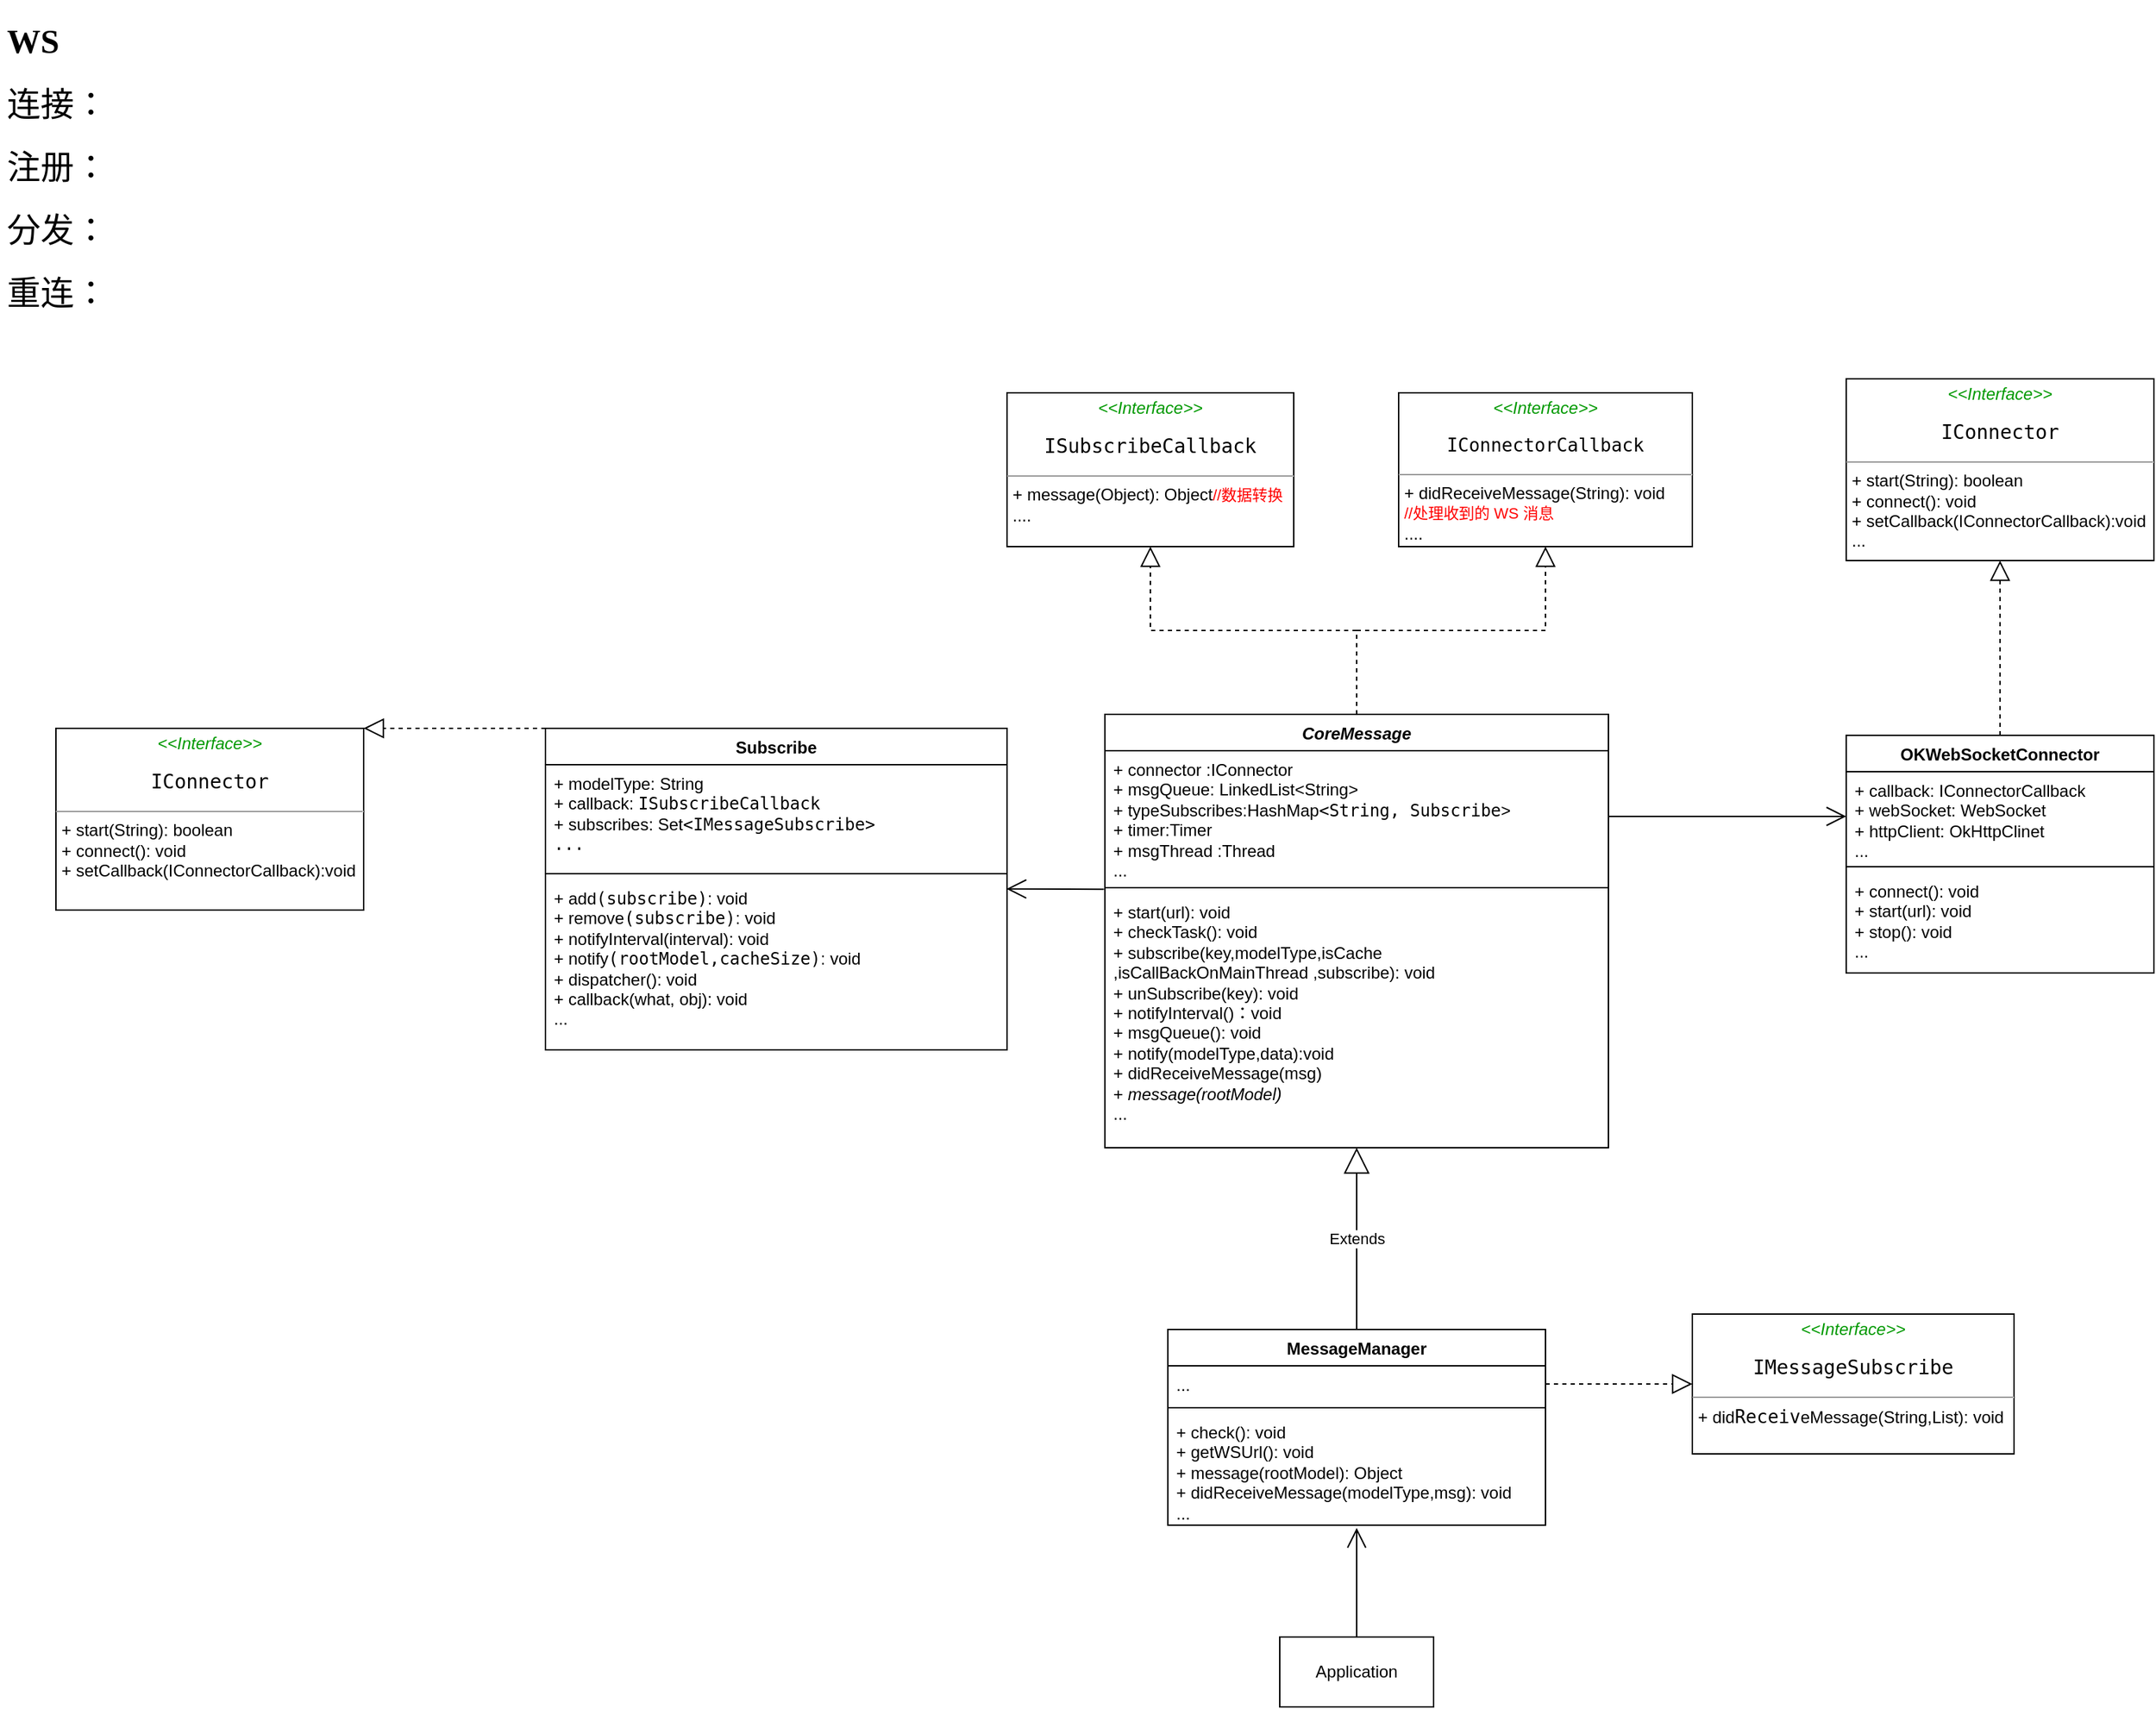 <mxfile version="22.1.2" type="device">
  <diagram name="Page-1" id="c4acf3e9-155e-7222-9cf6-157b1a14988f">
    <mxGraphModel dx="2590" dy="2210" grid="1" gridSize="10" guides="1" tooltips="1" connect="1" arrows="1" fold="1" page="1" pageScale="1" pageWidth="850" pageHeight="1100" background="none" math="0" shadow="0">
      <root>
        <mxCell id="0" />
        <mxCell id="1" parent="0" />
        <mxCell id="3DSVacBIxbCdVNpHXnvW-10" value="&lt;p style=&quot;margin:0px;margin-top:4px;text-align:center;&quot;&gt;&lt;i&gt;&lt;font color=&quot;#009900&quot;&gt;&amp;lt;&amp;lt;Interface&amp;gt;&amp;gt;&lt;/font&gt;&lt;/i&gt;&lt;br&gt;&lt;/p&gt;&lt;div style=&quot;font-family: &amp;quot;JetBrains Mono&amp;quot;, monospace;&quot;&gt;&lt;pre style=&quot;text-align: center;&quot;&gt;&lt;font style=&quot;font-size: 13px;&quot;&gt;IConnectorCallback&lt;/font&gt;&lt;/pre&gt;&lt;/div&gt;&lt;hr size=&quot;1&quot;&gt;&lt;p style=&quot;margin:0px;margin-left:4px;&quot;&gt;+&amp;nbsp;didReceiveMessage&lt;span style=&quot;background-color: initial;&quot;&gt;(String): void&lt;/span&gt;&lt;/p&gt;&lt;p style=&quot;margin:0px;margin-left:4px;&quot;&gt;&lt;span style=&quot;color: rgb(255, 0, 0); background-color: initial;&quot;&gt;&lt;font style=&quot;font-size: 11px;&quot;&gt;//处理收到的 WS 消息&lt;/font&gt;&lt;/span&gt;&lt;/p&gt;&lt;p style=&quot;margin:0px;margin-left:4px;&quot;&gt;&lt;span style=&quot;background-color: initial;&quot;&gt;....&lt;/span&gt;&lt;/p&gt;" style="verticalAlign=top;align=left;overflow=fill;fontSize=12;fontFamily=Helvetica;html=1;whiteSpace=wrap;" vertex="1" parent="1">
          <mxGeometry x="310" y="220" width="210" height="110" as="geometry" />
        </mxCell>
        <mxCell id="3DSVacBIxbCdVNpHXnvW-11" value="&lt;p style=&quot;margin:0px;margin-top:4px;text-align:center;&quot;&gt;&lt;i&gt;&lt;font color=&quot;#009900&quot;&gt;&amp;lt;&amp;lt;Interface&amp;gt;&amp;gt;&lt;/font&gt;&lt;/i&gt;&lt;br&gt;&lt;/p&gt;&lt;div style=&quot;font-family: &amp;quot;JetBrains Mono&amp;quot;, monospace;&quot;&gt;&lt;pre style=&quot;text-align: center;&quot;&gt;&lt;div style=&quot;font-family: &amp;quot;JetBrains Mono&amp;quot;, monospace;&quot;&gt;&lt;pre style=&quot;&quot;&gt;&lt;font style=&quot;font-size: 14px;&quot;&gt;ISubscribeCallback&lt;/font&gt;&lt;/pre&gt;&lt;/div&gt;&lt;/pre&gt;&lt;/div&gt;&lt;hr size=&quot;1&quot;&gt;&lt;p style=&quot;margin:0px;margin-left:4px;&quot;&gt;+&amp;nbsp;message&lt;span style=&quot;background-color: initial;&quot;&gt;(Object): Object&lt;font style=&quot;font-size: 11px;&quot; color=&quot;#ff0000&quot;&gt;//数据转换&lt;/font&gt;&lt;/span&gt;&lt;/p&gt;&lt;p style=&quot;margin:0px;margin-left:4px;&quot;&gt;&lt;span style=&quot;background-color: initial;&quot;&gt;....&lt;/span&gt;&lt;/p&gt;" style="verticalAlign=top;align=left;overflow=fill;fontSize=12;fontFamily=Helvetica;html=1;whiteSpace=wrap;" vertex="1" parent="1">
          <mxGeometry x="30" y="220" width="205" height="110" as="geometry" />
        </mxCell>
        <mxCell id="3DSVacBIxbCdVNpHXnvW-12" value="&lt;p style=&quot;margin:0px;margin-top:4px;text-align:center;&quot;&gt;&lt;i&gt;&lt;font color=&quot;#009900&quot;&gt;&amp;lt;&amp;lt;Interface&amp;gt;&amp;gt;&lt;/font&gt;&lt;/i&gt;&lt;br&gt;&lt;/p&gt;&lt;div style=&quot;font-family: &amp;quot;JetBrains Mono&amp;quot;, monospace;&quot;&gt;&lt;pre style=&quot;text-align: center;&quot;&gt;&lt;div style=&quot;font-family: &amp;quot;JetBrains Mono&amp;quot;, monospace;&quot;&gt;&lt;pre style=&quot;&quot;&gt;&lt;div style=&quot;font-family: &amp;quot;JetBrains Mono&amp;quot;, monospace;&quot;&gt;&lt;pre style=&quot;&quot;&gt;&lt;font style=&quot;font-size: 14px;&quot;&gt;IConnector&lt;/font&gt;&lt;/pre&gt;&lt;/div&gt;&lt;/pre&gt;&lt;/div&gt;&lt;/pre&gt;&lt;/div&gt;&lt;hr size=&quot;1&quot;&gt;&lt;p style=&quot;margin:0px;margin-left:4px;&quot;&gt;+&amp;nbsp;start&lt;span style=&quot;background-color: initial;&quot;&gt;(String): boolean&lt;/span&gt;&lt;/p&gt;&lt;p style=&quot;margin:0px;margin-left:4px;&quot;&gt;+&amp;nbsp;connect(): void&lt;br&gt;&lt;/p&gt;&lt;p style=&quot;margin:0px;margin-left:4px;&quot;&gt;+ setCallback(IConnectorCallback):void&lt;/p&gt;&lt;p style=&quot;margin:0px;margin-left:4px;&quot;&gt;...&lt;/p&gt;&lt;p style=&quot;margin:0px;margin-left:4px;&quot;&gt;&lt;br&gt;&lt;/p&gt;" style="verticalAlign=top;align=left;overflow=fill;fontSize=12;fontFamily=Helvetica;html=1;whiteSpace=wrap;" vertex="1" parent="1">
          <mxGeometry x="630" y="210" width="220" height="130" as="geometry" />
        </mxCell>
        <mxCell id="3DSVacBIxbCdVNpHXnvW-13" value="&lt;p style=&quot;margin:0px;margin-top:4px;text-align:center;&quot;&gt;&lt;i&gt;&lt;font color=&quot;#009900&quot;&gt;&amp;lt;&amp;lt;Interface&amp;gt;&amp;gt;&lt;/font&gt;&lt;/i&gt;&lt;br&gt;&lt;/p&gt;&lt;div style=&quot;font-family: &amp;quot;JetBrains Mono&amp;quot;, monospace;&quot;&gt;&lt;pre style=&quot;text-align: center;&quot;&gt;&lt;div style=&quot;font-family: &amp;quot;JetBrains Mono&amp;quot;, monospace;&quot;&gt;&lt;pre style=&quot;&quot;&gt;&lt;div style=&quot;font-family: &amp;quot;JetBrains Mono&amp;quot;, monospace;&quot;&gt;&lt;pre style=&quot;&quot;&gt;&lt;div style=&quot;font-family: &amp;quot;JetBrains Mono&amp;quot;, monospace;&quot;&gt;&lt;pre style=&quot;&quot;&gt;&lt;font style=&quot;font-size: 14px;&quot;&gt;IMessageSubscribe&lt;/font&gt;&lt;/pre&gt;&lt;/div&gt;&lt;/pre&gt;&lt;/div&gt;&lt;/pre&gt;&lt;/div&gt;&lt;/pre&gt;&lt;/div&gt;&lt;hr size=&quot;1&quot;&gt;&lt;p style=&quot;margin:0px;margin-left:4px;&quot;&gt;+&amp;nbsp;did&lt;span style=&quot;font-family: &amp;quot;JetBrains Mono&amp;quot;, monospace;&quot;&gt;&lt;font style=&quot;font-size: 13px;&quot;&gt;Receiv&lt;/font&gt;&lt;/span&gt;&lt;span style=&quot;background-color: initial;&quot;&gt;eMessage(String,List): void&lt;/span&gt;&lt;/p&gt;" style="verticalAlign=top;align=left;overflow=fill;fontSize=12;fontFamily=Helvetica;html=1;whiteSpace=wrap;" vertex="1" parent="1">
          <mxGeometry x="520" y="879" width="230" height="100" as="geometry" />
        </mxCell>
        <mxCell id="3DSVacBIxbCdVNpHXnvW-18" value="&lt;i&gt;CoreMessage&lt;/i&gt;" style="swimlane;fontStyle=1;align=center;verticalAlign=top;childLayout=stackLayout;horizontal=1;startSize=26;horizontalStack=0;resizeParent=1;resizeParentMax=0;resizeLast=0;collapsible=1;marginBottom=0;whiteSpace=wrap;html=1;" vertex="1" parent="1">
          <mxGeometry x="100" y="450" width="360" height="310" as="geometry" />
        </mxCell>
        <mxCell id="3DSVacBIxbCdVNpHXnvW-19" value="+&amp;nbsp;connector&lt;span style=&quot;background-color: initial;&quot;&gt;&amp;nbsp;:IConnector&lt;/span&gt;&lt;br&gt;+ msgQueue&lt;span style=&quot;background-color: initial;&quot;&gt;:&amp;nbsp;&lt;/span&gt;LinkedList&amp;lt;String&amp;gt;&lt;br&gt;+ typeSubscribes:&lt;font style=&quot;font-size: 12px;&quot;&gt;HashMap&lt;span style=&quot;font-family: &amp;quot;JetBrains Mono&amp;quot;, monospace;&quot;&gt;&amp;lt;&lt;/span&gt;&lt;span style=&quot;font-family: &amp;quot;JetBrains Mono&amp;quot;, monospace;&quot;&gt;String&lt;/span&gt;&lt;span style=&quot;font-family: &amp;quot;JetBrains Mono&amp;quot;, monospace;&quot;&gt;, &lt;/span&gt;&lt;span style=&quot;font-family: &amp;quot;JetBrains Mono&amp;quot;, monospace;&quot;&gt;Subscribe&lt;/span&gt;&amp;gt;&amp;nbsp;&lt;br&gt;+ timer:Timer&lt;br&gt;+&amp;nbsp;msgThread&amp;nbsp;:Thread&lt;br&gt;...&lt;br&gt;&lt;span style=&quot;font-family: &amp;quot;JetBrains Mono&amp;quot;, monospace;&quot;&gt;&lt;br&gt;&lt;/span&gt;&lt;/font&gt;" style="text;strokeColor=none;fillColor=none;align=left;verticalAlign=top;spacingLeft=4;spacingRight=4;overflow=hidden;rotatable=0;points=[[0,0.5],[1,0.5]];portConstraint=eastwest;whiteSpace=wrap;html=1;" vertex="1" parent="3DSVacBIxbCdVNpHXnvW-18">
          <mxGeometry y="26" width="360" height="94" as="geometry" />
        </mxCell>
        <mxCell id="3DSVacBIxbCdVNpHXnvW-20" value="" style="line;strokeWidth=1;fillColor=none;align=left;verticalAlign=middle;spacingTop=-1;spacingLeft=3;spacingRight=3;rotatable=0;labelPosition=right;points=[];portConstraint=eastwest;strokeColor=inherit;" vertex="1" parent="3DSVacBIxbCdVNpHXnvW-18">
          <mxGeometry y="120" width="360" height="8" as="geometry" />
        </mxCell>
        <mxCell id="3DSVacBIxbCdVNpHXnvW-21" value="+&amp;nbsp;start&lt;span style=&quot;background-color: initial;&quot;&gt;(url): void&lt;/span&gt;&lt;br&gt;+&amp;nbsp;checkTask(): void&lt;br&gt;+&amp;nbsp;subscribe(&lt;font style=&quot;font-size: 12px;&quot;&gt;key,modelType,isCache&lt;br&gt;,isCallBackOnMainThread ,subscribe&lt;/font&gt;): void&lt;br&gt;+&amp;nbsp;unSubscribe(key): void&lt;br&gt;&lt;font style=&quot;border-color: var(--border-color);&quot;&gt;+&lt;/font&gt;&lt;font style=&quot;border-color: var(--border-color);&quot;&gt;&amp;nbsp;&lt;/font&gt;&lt;font style=&quot;border-color: var(--border-color);&quot;&gt;&lt;font style=&quot;border-color: var(--border-color);&quot;&gt;notifyInterval()：void&lt;/font&gt;&lt;br style=&quot;border-color: var(--border-color);&quot;&gt;&lt;font style=&quot;border-color: var(--border-color);&quot;&gt;&lt;font style=&quot;border-color: var(--border-color);&quot;&gt;+&lt;/font&gt;&lt;font style=&quot;border-color: var(--border-color);&quot;&gt;&amp;nbsp;&lt;/font&gt;msgQueue(): void&lt;br style=&quot;border-color: var(--border-color);&quot;&gt;&lt;/font&gt;&lt;font style=&quot;border-color: var(--border-color);&quot;&gt;+&amp;nbsp;&lt;/font&gt;&lt;/font&gt;&lt;font style=&quot;border-color: var(--border-color);&quot;&gt;notify(modelType,data):void&lt;/font&gt;&lt;br&gt;+&amp;nbsp;&lt;font style=&quot;font-size: 12px;&quot;&gt;didReceiveMessage(msg)&lt;br&gt;+ &lt;i&gt;message(rootModel&lt;span style=&quot;background-color: initial;&quot;&gt;)&lt;br&gt;&lt;/span&gt;&lt;/i&gt;...&lt;br&gt;&lt;/font&gt;" style="text;strokeColor=none;fillColor=none;align=left;verticalAlign=top;spacingLeft=4;spacingRight=4;overflow=hidden;rotatable=0;points=[[0,0.5],[1,0.5]];portConstraint=eastwest;whiteSpace=wrap;html=1;" vertex="1" parent="3DSVacBIxbCdVNpHXnvW-18">
          <mxGeometry y="128" width="360" height="182" as="geometry" />
        </mxCell>
        <mxCell id="3DSVacBIxbCdVNpHXnvW-24" value="" style="endArrow=block;dashed=1;endFill=0;endSize=12;html=1;rounded=0;entryX=0.5;entryY=1;entryDx=0;entryDy=0;exitX=0.5;exitY=0;exitDx=0;exitDy=0;edgeStyle=orthogonalEdgeStyle;" edge="1" parent="1" source="3DSVacBIxbCdVNpHXnvW-18" target="3DSVacBIxbCdVNpHXnvW-10">
          <mxGeometry width="160" relative="1" as="geometry">
            <mxPoint x="170" y="400" as="sourcePoint" />
            <mxPoint x="330" y="400" as="targetPoint" />
          </mxGeometry>
        </mxCell>
        <mxCell id="3DSVacBIxbCdVNpHXnvW-25" value="" style="endArrow=block;dashed=1;endFill=0;endSize=12;html=1;rounded=0;entryX=0.5;entryY=1;entryDx=0;entryDy=0;exitX=0.5;exitY=0;exitDx=0;exitDy=0;edgeStyle=orthogonalEdgeStyle;" edge="1" parent="1" source="3DSVacBIxbCdVNpHXnvW-18" target="3DSVacBIxbCdVNpHXnvW-11">
          <mxGeometry width="160" relative="1" as="geometry">
            <mxPoint x="340" y="460" as="sourcePoint" />
            <mxPoint x="190" y="340" as="targetPoint" />
          </mxGeometry>
        </mxCell>
        <mxCell id="3DSVacBIxbCdVNpHXnvW-30" value="Subscribe&lt;br&gt;" style="swimlane;fontStyle=1;align=center;verticalAlign=top;childLayout=stackLayout;horizontal=1;startSize=26;horizontalStack=0;resizeParent=1;resizeParentMax=0;resizeLast=0;collapsible=1;marginBottom=0;whiteSpace=wrap;html=1;" vertex="1" parent="1">
          <mxGeometry x="-300" y="460" width="330" height="230" as="geometry" />
        </mxCell>
        <mxCell id="3DSVacBIxbCdVNpHXnvW-31" value="+ modelType: String&lt;br&gt;+&amp;nbsp;callback:&amp;nbsp;&lt;span style=&quot;font-family: &amp;quot;JetBrains Mono&amp;quot;, monospace;&quot;&gt;&lt;font style=&quot;font-size: 12px;&quot;&gt;ISubscribeCallback&lt;/font&gt;&lt;/span&gt;&lt;span style=&quot;background-color: initial;&quot;&gt;&lt;br&gt;&lt;/span&gt;+&amp;nbsp;subscribes:&amp;nbsp;Set&lt;font style=&quot;font-size: 12px;&quot;&gt;&lt;span style=&quot;font-family: &amp;quot;JetBrains Mono&amp;quot;, monospace;&quot;&gt;&amp;lt;&lt;/span&gt;&lt;span style=&quot;font-family: &amp;quot;JetBrains Mono&amp;quot;, monospace;&quot;&gt;IMessageSubscribe&lt;/span&gt;&lt;span style=&quot;font-family: &amp;quot;JetBrains Mono&amp;quot;, monospace;&quot;&gt;&amp;gt;&lt;br&gt;...&lt;br&gt;&lt;/span&gt;&lt;/font&gt;" style="text;strokeColor=none;fillColor=none;align=left;verticalAlign=top;spacingLeft=4;spacingRight=4;overflow=hidden;rotatable=0;points=[[0,0.5],[1,0.5]];portConstraint=eastwest;whiteSpace=wrap;html=1;" vertex="1" parent="3DSVacBIxbCdVNpHXnvW-30">
          <mxGeometry y="26" width="330" height="74" as="geometry" />
        </mxCell>
        <mxCell id="3DSVacBIxbCdVNpHXnvW-32" value="" style="line;strokeWidth=1;fillColor=none;align=left;verticalAlign=middle;spacingTop=-1;spacingLeft=3;spacingRight=3;rotatable=0;labelPosition=right;points=[];portConstraint=eastwest;strokeColor=inherit;" vertex="1" parent="3DSVacBIxbCdVNpHXnvW-30">
          <mxGeometry y="100" width="330" height="8" as="geometry" />
        </mxCell>
        <mxCell id="3DSVacBIxbCdVNpHXnvW-33" value="+&amp;nbsp;add&lt;font style=&quot;font-size: 12px;&quot;&gt;&lt;span style=&quot;font-family: &amp;quot;JetBrains Mono&amp;quot;, monospace;&quot;&gt;(&lt;/span&gt;&lt;span style=&quot;font-family: &amp;quot;JetBrains Mono&amp;quot;, monospace;&quot;&gt;subscribe&lt;/span&gt;&lt;span style=&quot;font-family: &amp;quot;JetBrains Mono&amp;quot;, monospace;&quot;&gt;)&lt;/span&gt;&lt;/font&gt;: void&lt;br&gt;+&amp;nbsp;remove&lt;font style=&quot;border-color: var(--border-color);&quot;&gt;&lt;span style=&quot;border-color: var(--border-color); font-family: &amp;quot;JetBrains Mono&amp;quot;, monospace;&quot;&gt;(&lt;/span&gt;&lt;span style=&quot;border-color: var(--border-color); font-family: &amp;quot;JetBrains Mono&amp;quot;, monospace;&quot;&gt;subscribe&lt;/span&gt;&lt;span style=&quot;border-color: var(--border-color); font-family: &amp;quot;JetBrains Mono&amp;quot;, monospace;&quot;&gt;)&lt;/span&gt;&lt;/font&gt;&lt;span style=&quot;border-color: var(--border-color); background-color: initial;&quot;&gt;: void&lt;br&gt;&lt;/span&gt;+ notifyInterval(interval)&lt;span style=&quot;background-color: initial;&quot;&gt;: void&lt;/span&gt;&lt;br&gt;+&amp;nbsp;notify&lt;font style=&quot;border-color: var(--border-color);&quot;&gt;&lt;span style=&quot;border-color: var(--border-color); font-family: &amp;quot;JetBrains Mono&amp;quot;, monospace;&quot;&gt;(&lt;/span&gt;&lt;span style=&quot;border-color: var(--border-color); font-family: &amp;quot;JetBrains Mono&amp;quot;, monospace;&quot;&gt;rootModel,cacheSize&lt;/span&gt;&lt;span style=&quot;border-color: var(--border-color); font-family: &amp;quot;JetBrains Mono&amp;quot;, monospace;&quot;&gt;)&lt;/span&gt;&lt;/font&gt;&lt;span style=&quot;border-color: var(--border-color); background-color: initial;&quot;&gt;: void&lt;br&gt;&lt;/span&gt;+&amp;nbsp;dispatcher()&lt;span style=&quot;border-color: var(--border-color); background-color: initial;&quot;&gt;: void&lt;br&gt;&lt;/span&gt;+&amp;nbsp;callback&lt;span style=&quot;background-color: initial;&quot;&gt;(what, obj)&lt;/span&gt;&lt;span style=&quot;background-color: initial;&quot;&gt;: void&lt;br&gt;&lt;/span&gt;..." style="text;strokeColor=none;fillColor=none;align=left;verticalAlign=top;spacingLeft=4;spacingRight=4;overflow=hidden;rotatable=0;points=[[0,0.5],[1,0.5]];portConstraint=eastwest;whiteSpace=wrap;html=1;" vertex="1" parent="3DSVacBIxbCdVNpHXnvW-30">
          <mxGeometry y="108" width="330" height="122" as="geometry" />
        </mxCell>
        <mxCell id="3DSVacBIxbCdVNpHXnvW-34" value="" style="endArrow=block;dashed=1;endFill=0;endSize=12;html=1;rounded=0;entryX=1;entryY=0;entryDx=0;entryDy=0;exitX=0;exitY=0;exitDx=0;exitDy=0;" edge="1" parent="1" source="3DSVacBIxbCdVNpHXnvW-30" target="3DSVacBIxbCdVNpHXnvW-35">
          <mxGeometry width="160" relative="1" as="geometry">
            <mxPoint x="-340" y="564" as="sourcePoint" />
            <mxPoint x="500" y="204" as="targetPoint" />
          </mxGeometry>
        </mxCell>
        <mxCell id="3DSVacBIxbCdVNpHXnvW-35" value="&lt;p style=&quot;margin:0px;margin-top:4px;text-align:center;&quot;&gt;&lt;i&gt;&lt;font color=&quot;#009900&quot;&gt;&amp;lt;&amp;lt;Interface&amp;gt;&amp;gt;&lt;/font&gt;&lt;/i&gt;&lt;br&gt;&lt;/p&gt;&lt;div style=&quot;font-family: &amp;quot;JetBrains Mono&amp;quot;, monospace;&quot;&gt;&lt;pre style=&quot;text-align: center;&quot;&gt;&lt;div style=&quot;font-family: &amp;quot;JetBrains Mono&amp;quot;, monospace;&quot;&gt;&lt;pre style=&quot;&quot;&gt;&lt;div style=&quot;font-family: &amp;quot;JetBrains Mono&amp;quot;, monospace;&quot;&gt;&lt;pre style=&quot;&quot;&gt;&lt;font style=&quot;font-size: 14px;&quot;&gt;IConnector&lt;/font&gt;&lt;/pre&gt;&lt;/div&gt;&lt;/pre&gt;&lt;/div&gt;&lt;/pre&gt;&lt;/div&gt;&lt;hr size=&quot;1&quot;&gt;&lt;p style=&quot;margin:0px;margin-left:4px;&quot;&gt;+&amp;nbsp;start&lt;span style=&quot;background-color: initial;&quot;&gt;(String): boolean&lt;/span&gt;&lt;/p&gt;&lt;p style=&quot;margin:0px;margin-left:4px;&quot;&gt;+&amp;nbsp;connect(): void&lt;br&gt;&lt;/p&gt;&lt;p style=&quot;margin:0px;margin-left:4px;&quot;&gt;+ setCallback(IConnectorCallback):void&lt;/p&gt;" style="verticalAlign=top;align=left;overflow=fill;fontSize=12;fontFamily=Helvetica;html=1;whiteSpace=wrap;" vertex="1" parent="1">
          <mxGeometry x="-650" y="460" width="220" height="130" as="geometry" />
        </mxCell>
        <mxCell id="3DSVacBIxbCdVNpHXnvW-36" value="" style="endArrow=open;endFill=1;endSize=12;html=1;rounded=0;entryX=0.999;entryY=0.056;entryDx=0;entryDy=0;exitX=-0.002;exitY=-0.016;exitDx=0;exitDy=0;exitPerimeter=0;entryPerimeter=0;" edge="1" parent="1" source="3DSVacBIxbCdVNpHXnvW-21" target="3DSVacBIxbCdVNpHXnvW-33">
          <mxGeometry width="160" relative="1" as="geometry">
            <mxPoint x="305.52" y="779.998" as="sourcePoint" />
            <mxPoint x="294.48" y="856.2" as="targetPoint" />
          </mxGeometry>
        </mxCell>
        <mxCell id="3DSVacBIxbCdVNpHXnvW-41" value="OKWebSocketConnector" style="swimlane;fontStyle=1;align=center;verticalAlign=top;childLayout=stackLayout;horizontal=1;startSize=26;horizontalStack=0;resizeParent=1;resizeParentMax=0;resizeLast=0;collapsible=1;marginBottom=0;whiteSpace=wrap;html=1;" vertex="1" parent="1">
          <mxGeometry x="630" y="465" width="220" height="170" as="geometry" />
        </mxCell>
        <mxCell id="3DSVacBIxbCdVNpHXnvW-42" value="+&amp;nbsp;callback&lt;span style=&quot;background-color: initial;&quot;&gt;:&amp;nbsp;&lt;/span&gt;IConnectorCallback&lt;br&gt;+&amp;nbsp;webSocket:&amp;nbsp;WebSocket&lt;br&gt;+&amp;nbsp;httpClient&lt;span style=&quot;background-color: initial;&quot;&gt;:&amp;nbsp;OkHttpClinet&lt;br&gt;...&lt;br&gt;&lt;/span&gt;" style="text;strokeColor=none;fillColor=none;align=left;verticalAlign=top;spacingLeft=4;spacingRight=4;overflow=hidden;rotatable=0;points=[[0,0.5],[1,0.5]];portConstraint=eastwest;whiteSpace=wrap;html=1;" vertex="1" parent="3DSVacBIxbCdVNpHXnvW-41">
          <mxGeometry y="26" width="220" height="64" as="geometry" />
        </mxCell>
        <mxCell id="3DSVacBIxbCdVNpHXnvW-43" value="" style="line;strokeWidth=1;fillColor=none;align=left;verticalAlign=middle;spacingTop=-1;spacingLeft=3;spacingRight=3;rotatable=0;labelPosition=right;points=[];portConstraint=eastwest;strokeColor=inherit;" vertex="1" parent="3DSVacBIxbCdVNpHXnvW-41">
          <mxGeometry y="90" width="220" height="8" as="geometry" />
        </mxCell>
        <mxCell id="3DSVacBIxbCdVNpHXnvW-44" value="+&amp;nbsp;connect(): void&lt;br&gt;+&amp;nbsp;start&lt;span style=&quot;background-color: initial;&quot;&gt;(url): void&lt;/span&gt;&lt;br&gt;+&amp;nbsp;stop&lt;span style=&quot;background-color: initial;&quot;&gt;(): void&lt;br&gt;&lt;/span&gt;..." style="text;strokeColor=none;fillColor=none;align=left;verticalAlign=top;spacingLeft=4;spacingRight=4;overflow=hidden;rotatable=0;points=[[0,0.5],[1,0.5]];portConstraint=eastwest;whiteSpace=wrap;html=1;" vertex="1" parent="3DSVacBIxbCdVNpHXnvW-41">
          <mxGeometry y="98" width="220" height="72" as="geometry" />
        </mxCell>
        <mxCell id="3DSVacBIxbCdVNpHXnvW-45" value="" style="endArrow=block;dashed=1;endFill=0;endSize=12;html=1;rounded=0;entryX=0.5;entryY=1;entryDx=0;entryDy=0;exitX=0.5;exitY=0;exitDx=0;exitDy=0;" edge="1" parent="1" source="3DSVacBIxbCdVNpHXnvW-41" target="3DSVacBIxbCdVNpHXnvW-12">
          <mxGeometry width="160" relative="1" as="geometry">
            <mxPoint x="760" y="560" as="sourcePoint" />
            <mxPoint x="920" y="560" as="targetPoint" />
          </mxGeometry>
        </mxCell>
        <mxCell id="3DSVacBIxbCdVNpHXnvW-46" value="" style="endArrow=open;endFill=1;endSize=12;html=1;rounded=0;entryX=0;entryY=0.5;entryDx=0;entryDy=0;exitX=1;exitY=0.5;exitDx=0;exitDy=0;" edge="1" parent="1" source="3DSVacBIxbCdVNpHXnvW-19" target="3DSVacBIxbCdVNpHXnvW-42">
          <mxGeometry width="160" relative="1" as="geometry">
            <mxPoint x="390" y="530" as="sourcePoint" />
            <mxPoint x="520" y="450" as="targetPoint" />
          </mxGeometry>
        </mxCell>
        <mxCell id="3DSVacBIxbCdVNpHXnvW-47" value="MessageManager" style="swimlane;fontStyle=1;align=center;verticalAlign=top;childLayout=stackLayout;horizontal=1;startSize=26;horizontalStack=0;resizeParent=1;resizeParentMax=0;resizeLast=0;collapsible=1;marginBottom=0;whiteSpace=wrap;html=1;" vertex="1" parent="1">
          <mxGeometry x="145" y="890" width="270" height="140" as="geometry" />
        </mxCell>
        <mxCell id="3DSVacBIxbCdVNpHXnvW-48" value="..." style="text;strokeColor=none;fillColor=none;align=left;verticalAlign=top;spacingLeft=4;spacingRight=4;overflow=hidden;rotatable=0;points=[[0,0.5],[1,0.5]];portConstraint=eastwest;whiteSpace=wrap;html=1;" vertex="1" parent="3DSVacBIxbCdVNpHXnvW-47">
          <mxGeometry y="26" width="270" height="26" as="geometry" />
        </mxCell>
        <mxCell id="3DSVacBIxbCdVNpHXnvW-49" value="" style="line;strokeWidth=1;fillColor=none;align=left;verticalAlign=middle;spacingTop=-1;spacingLeft=3;spacingRight=3;rotatable=0;labelPosition=right;points=[];portConstraint=eastwest;strokeColor=inherit;" vertex="1" parent="3DSVacBIxbCdVNpHXnvW-47">
          <mxGeometry y="52" width="270" height="8" as="geometry" />
        </mxCell>
        <mxCell id="3DSVacBIxbCdVNpHXnvW-50" value="+&amp;nbsp;check&lt;span style=&quot;background-color: initial;&quot;&gt;(): void&lt;br&gt;&lt;/span&gt;+&amp;nbsp;getWSUrl&lt;span style=&quot;background-color: initial;&quot;&gt;(): void&lt;br&gt;&lt;/span&gt;+&amp;nbsp;message(rootModel): Object&lt;br&gt;+&amp;nbsp;didReceiveMessage&lt;span style=&quot;background-color: initial;&quot;&gt;(modelType,msg): void&lt;br&gt;...&lt;br&gt;&lt;/span&gt;" style="text;strokeColor=none;fillColor=none;align=left;verticalAlign=top;spacingLeft=4;spacingRight=4;overflow=hidden;rotatable=0;points=[[0,0.5],[1,0.5]];portConstraint=eastwest;whiteSpace=wrap;html=1;" vertex="1" parent="3DSVacBIxbCdVNpHXnvW-47">
          <mxGeometry y="60" width="270" height="80" as="geometry" />
        </mxCell>
        <mxCell id="3DSVacBIxbCdVNpHXnvW-51" value="Extends" style="endArrow=block;endSize=16;endFill=0;html=1;rounded=0;exitX=0.5;exitY=0;exitDx=0;exitDy=0;" edge="1" parent="1" source="3DSVacBIxbCdVNpHXnvW-47">
          <mxGeometry width="160" relative="1" as="geometry">
            <mxPoint x="180" y="810" as="sourcePoint" />
            <mxPoint x="280" y="760" as="targetPoint" />
          </mxGeometry>
        </mxCell>
        <mxCell id="3DSVacBIxbCdVNpHXnvW-52" value="" style="endArrow=block;dashed=1;endFill=0;endSize=12;html=1;rounded=0;entryX=0;entryY=0.5;entryDx=0;entryDy=0;exitX=1;exitY=0.5;exitDx=0;exitDy=0;" edge="1" parent="1" source="3DSVacBIxbCdVNpHXnvW-48" target="3DSVacBIxbCdVNpHXnvW-13">
          <mxGeometry width="160" relative="1" as="geometry">
            <mxPoint x="350" y="920" as="sourcePoint" />
            <mxPoint x="510" y="920" as="targetPoint" />
          </mxGeometry>
        </mxCell>
        <mxCell id="3DSVacBIxbCdVNpHXnvW-53" value="&lt;h1&gt;&lt;span style=&quot;background-color: initial;&quot;&gt;&lt;font face=&quot;Verdana&quot;&gt;WS&lt;/font&gt;&lt;/span&gt;&lt;/h1&gt;&lt;h1 style=&quot;&quot;&gt;&lt;font face=&quot;Verdana&quot;&gt;&lt;span style=&quot;font-weight: 400;&quot;&gt;连接：&lt;/span&gt;&lt;/font&gt;&lt;/h1&gt;&lt;h1 style=&quot;&quot;&gt;&lt;span style=&quot;font-weight: normal;&quot;&gt;&lt;font face=&quot;Verdana&quot;&gt;注册：&lt;/font&gt;&lt;/span&gt;&lt;/h1&gt;&lt;h1 style=&quot;&quot;&gt;&lt;span style=&quot;font-weight: normal;&quot;&gt;分发：&lt;/span&gt;&lt;/h1&gt;&lt;h1 style=&quot;&quot;&gt;&lt;font face=&quot;Verdana&quot;&gt;&lt;span style=&quot;font-weight: normal;&quot;&gt;重连：&lt;/span&gt;&lt;/font&gt;&lt;br&gt;&lt;/h1&gt;" style="text;html=1;strokeColor=none;fillColor=none;spacing=5;spacingTop=-20;whiteSpace=wrap;overflow=hidden;rounded=0;align=left;" vertex="1" parent="1">
          <mxGeometry x="-690" y="-51" width="290" height="360" as="geometry" />
        </mxCell>
        <mxCell id="3DSVacBIxbCdVNpHXnvW-54" value="Application" style="html=1;whiteSpace=wrap;" vertex="1" parent="1">
          <mxGeometry x="225" y="1110" width="110" height="50" as="geometry" />
        </mxCell>
        <mxCell id="3DSVacBIxbCdVNpHXnvW-55" value="" style="endArrow=open;endFill=1;endSize=12;html=1;rounded=0;exitX=0.5;exitY=0;exitDx=0;exitDy=0;entryX=0.5;entryY=1.025;entryDx=0;entryDy=0;entryPerimeter=0;" edge="1" parent="1" source="3DSVacBIxbCdVNpHXnvW-54" target="3DSVacBIxbCdVNpHXnvW-50">
          <mxGeometry width="160" relative="1" as="geometry">
            <mxPoint x="260" y="1070" as="sourcePoint" />
            <mxPoint x="260" y="1070" as="targetPoint" />
          </mxGeometry>
        </mxCell>
      </root>
    </mxGraphModel>
  </diagram>
</mxfile>
